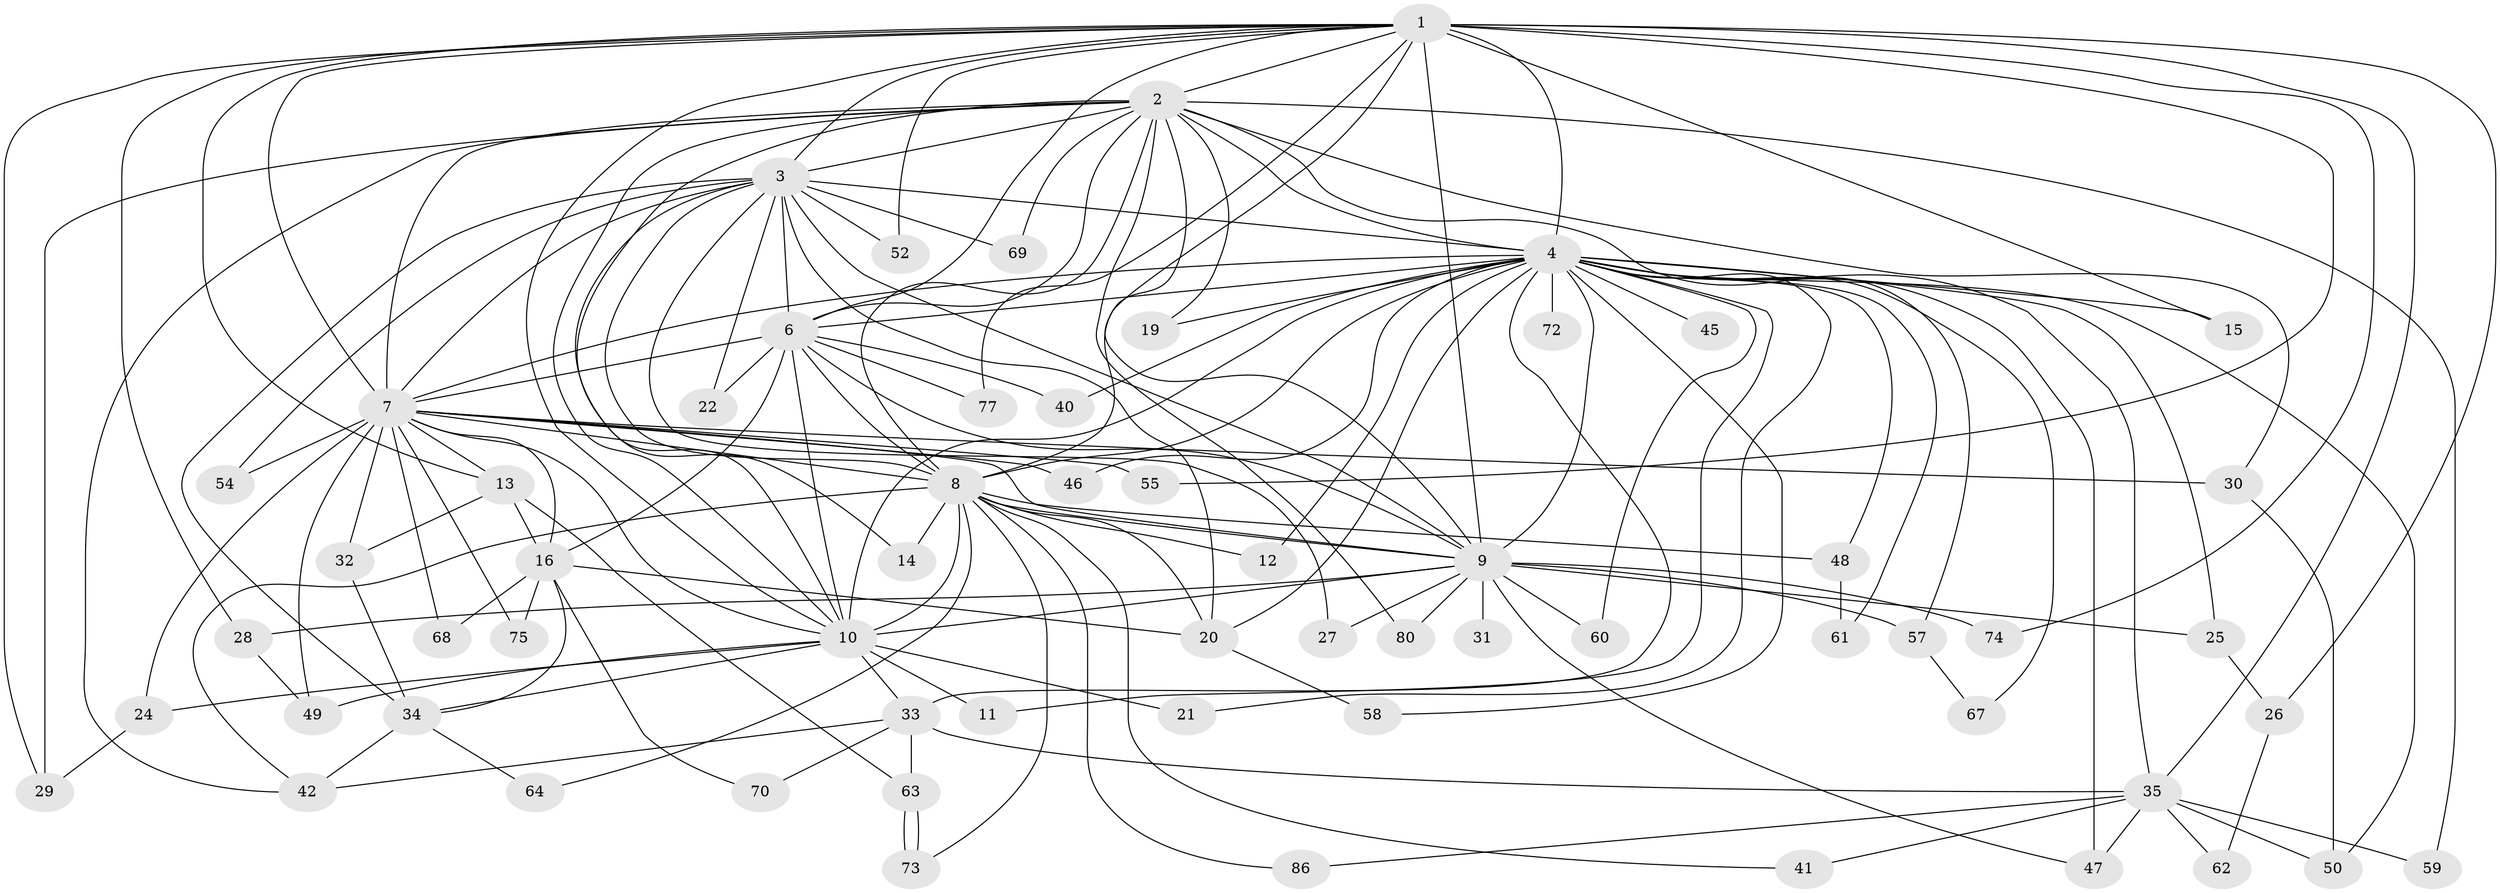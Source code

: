 // original degree distribution, {22: 0.023255813953488372, 19: 0.023255813953488372, 16: 0.011627906976744186, 20: 0.023255813953488372, 14: 0.011627906976744186, 17: 0.023255813953488372, 2: 0.5581395348837209, 3: 0.18604651162790697, 5: 0.03488372093023256, 8: 0.011627906976744186, 4: 0.05813953488372093, 6: 0.023255813953488372, 9: 0.011627906976744186}
// Generated by graph-tools (version 1.1) at 2025/41/03/06/25 10:41:38]
// undirected, 62 vertices, 152 edges
graph export_dot {
graph [start="1"]
  node [color=gray90,style=filled];
  1 [super="+17"];
  2 [super="+83"];
  3 [super="+43"];
  4 [super="+5"];
  6 [super="+84"];
  7 [super="+44"];
  8 [super="+18"];
  9 [super="+23"];
  10 [super="+36"];
  11;
  12 [super="+53"];
  13 [super="+37"];
  14;
  15;
  16 [super="+39"];
  19;
  20 [super="+66"];
  21;
  22;
  24;
  25;
  26;
  27;
  28 [super="+51"];
  29 [super="+71"];
  30;
  31;
  32 [super="+38"];
  33;
  34;
  35 [super="+76"];
  40;
  41;
  42 [super="+82"];
  45;
  46;
  47 [super="+65"];
  48;
  49 [super="+79"];
  50 [super="+56"];
  52 [super="+78"];
  54;
  55;
  57 [super="+85"];
  58;
  59;
  60;
  61;
  62;
  63;
  64;
  67;
  68;
  69;
  70;
  72;
  73 [super="+81"];
  74;
  75;
  77;
  80;
  86;
  1 -- 2;
  1 -- 3;
  1 -- 4 [weight=3];
  1 -- 6;
  1 -- 7;
  1 -- 8 [weight=2];
  1 -- 9;
  1 -- 10;
  1 -- 13;
  1 -- 15;
  1 -- 26;
  1 -- 28;
  1 -- 29;
  1 -- 52 [weight=2];
  1 -- 55;
  1 -- 74;
  1 -- 77;
  1 -- 35;
  2 -- 3;
  2 -- 4 [weight=2];
  2 -- 6;
  2 -- 7;
  2 -- 8;
  2 -- 9;
  2 -- 10;
  2 -- 14;
  2 -- 19;
  2 -- 29;
  2 -- 30;
  2 -- 57 [weight=2];
  2 -- 59;
  2 -- 69;
  2 -- 80;
  2 -- 42;
  3 -- 4 [weight=2];
  3 -- 6;
  3 -- 7;
  3 -- 8;
  3 -- 9;
  3 -- 10;
  3 -- 20;
  3 -- 22;
  3 -- 27;
  3 -- 52;
  3 -- 54;
  3 -- 69;
  3 -- 34;
  4 -- 6 [weight=2];
  4 -- 7 [weight=2];
  4 -- 8 [weight=2];
  4 -- 9 [weight=2];
  4 -- 10 [weight=2];
  4 -- 19;
  4 -- 35;
  4 -- 40;
  4 -- 45 [weight=2];
  4 -- 46;
  4 -- 50;
  4 -- 58;
  4 -- 60;
  4 -- 67;
  4 -- 11;
  4 -- 12 [weight=2];
  4 -- 72;
  4 -- 15;
  4 -- 21;
  4 -- 25;
  4 -- 33;
  4 -- 48;
  4 -- 61;
  4 -- 20;
  4 -- 47;
  6 -- 7;
  6 -- 8 [weight=2];
  6 -- 9;
  6 -- 10;
  6 -- 16;
  6 -- 22;
  6 -- 40;
  6 -- 77;
  7 -- 8;
  7 -- 9;
  7 -- 10;
  7 -- 13;
  7 -- 16 [weight=2];
  7 -- 24;
  7 -- 30;
  7 -- 32;
  7 -- 46;
  7 -- 49;
  7 -- 55;
  7 -- 75;
  7 -- 68;
  7 -- 54;
  8 -- 9;
  8 -- 10;
  8 -- 12;
  8 -- 14;
  8 -- 20;
  8 -- 41;
  8 -- 42;
  8 -- 48;
  8 -- 64;
  8 -- 86;
  8 -- 73;
  9 -- 10 [weight=2];
  9 -- 25;
  9 -- 27;
  9 -- 28;
  9 -- 31 [weight=2];
  9 -- 47;
  9 -- 57;
  9 -- 80;
  9 -- 74;
  9 -- 60;
  10 -- 11;
  10 -- 21 [weight=2];
  10 -- 24;
  10 -- 33;
  10 -- 34;
  10 -- 49;
  13 -- 32;
  13 -- 63;
  13 -- 16;
  16 -- 34;
  16 -- 68;
  16 -- 75;
  16 -- 20;
  16 -- 70;
  20 -- 58;
  24 -- 29;
  25 -- 26;
  26 -- 62;
  28 -- 49 [weight=2];
  30 -- 50;
  32 -- 34;
  33 -- 35;
  33 -- 42;
  33 -- 63;
  33 -- 70;
  34 -- 64;
  34 -- 42;
  35 -- 41;
  35 -- 47;
  35 -- 59;
  35 -- 62;
  35 -- 86;
  35 -- 50;
  48 -- 61;
  57 -- 67;
  63 -- 73;
  63 -- 73;
}
